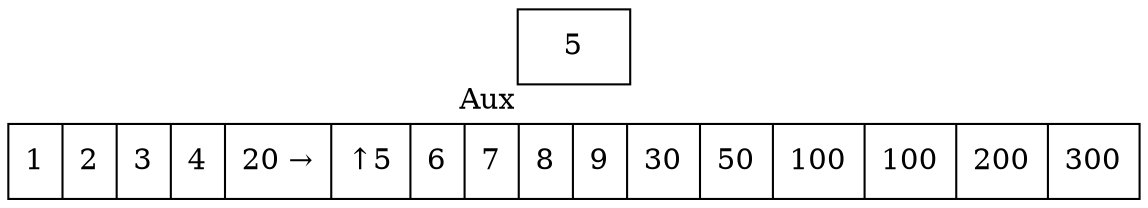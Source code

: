 digraph G{ node [shape = record ];
 rankdir=LR;X[label="{ 1|2|3|4|20|5|6|7|8|9|30|50|100|100|200|300}"]X[label="{ 1|2|3|4|20 → | ↑ 5|6|7|8|9|30|50|100|100|200|300}"]
2[label="{5}"xlabel="Aux"]
}
